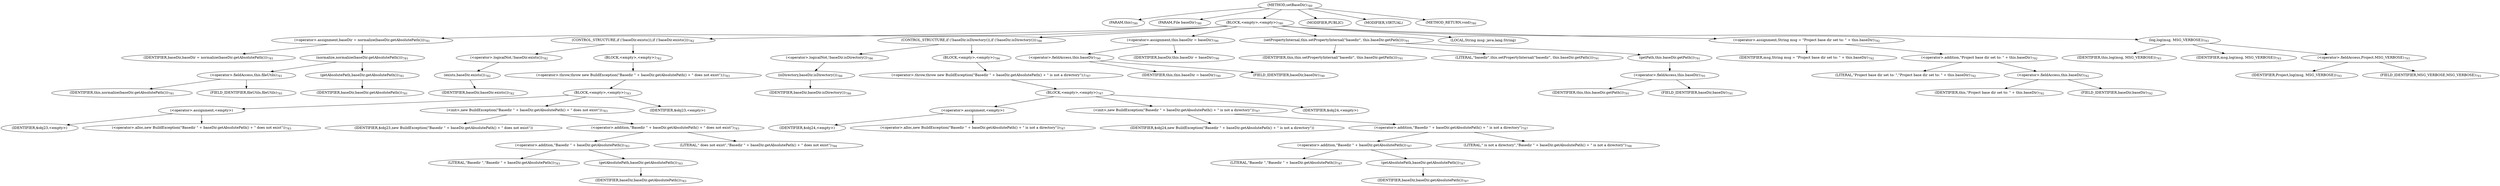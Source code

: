 digraph "setBaseDir" {  
"1358" [label = <(METHOD,setBaseDir)<SUB>780</SUB>> ]
"56" [label = <(PARAM,this)<SUB>780</SUB>> ]
"1359" [label = <(PARAM,File baseDir)<SUB>780</SUB>> ]
"1360" [label = <(BLOCK,&lt;empty&gt;,&lt;empty&gt;)<SUB>780</SUB>> ]
"1361" [label = <(&lt;operator&gt;.assignment,baseDir = normalize(baseDir.getAbsolutePath()))<SUB>781</SUB>> ]
"1362" [label = <(IDENTIFIER,baseDir,baseDir = normalize(baseDir.getAbsolutePath()))<SUB>781</SUB>> ]
"1363" [label = <(normalize,normalize(baseDir.getAbsolutePath()))<SUB>781</SUB>> ]
"1364" [label = <(&lt;operator&gt;.fieldAccess,this.fileUtils)<SUB>781</SUB>> ]
"1365" [label = <(IDENTIFIER,this,normalize(baseDir.getAbsolutePath()))<SUB>781</SUB>> ]
"1366" [label = <(FIELD_IDENTIFIER,fileUtils,fileUtils)<SUB>781</SUB>> ]
"1367" [label = <(getAbsolutePath,baseDir.getAbsolutePath())<SUB>781</SUB>> ]
"1368" [label = <(IDENTIFIER,baseDir,baseDir.getAbsolutePath())<SUB>781</SUB>> ]
"1369" [label = <(CONTROL_STRUCTURE,if (!baseDir.exists()),if (!baseDir.exists()))<SUB>782</SUB>> ]
"1370" [label = <(&lt;operator&gt;.logicalNot,!baseDir.exists())<SUB>782</SUB>> ]
"1371" [label = <(exists,baseDir.exists())<SUB>782</SUB>> ]
"1372" [label = <(IDENTIFIER,baseDir,baseDir.exists())<SUB>782</SUB>> ]
"1373" [label = <(BLOCK,&lt;empty&gt;,&lt;empty&gt;)<SUB>782</SUB>> ]
"1374" [label = <(&lt;operator&gt;.throw,throw new BuildException(&quot;Basedir &quot; + baseDir.getAbsolutePath() + &quot; does not exist&quot;);)<SUB>783</SUB>> ]
"1375" [label = <(BLOCK,&lt;empty&gt;,&lt;empty&gt;)<SUB>783</SUB>> ]
"1376" [label = <(&lt;operator&gt;.assignment,&lt;empty&gt;)> ]
"1377" [label = <(IDENTIFIER,$obj23,&lt;empty&gt;)> ]
"1378" [label = <(&lt;operator&gt;.alloc,new BuildException(&quot;Basedir &quot; + baseDir.getAbsolutePath() + &quot; does not exist&quot;))<SUB>783</SUB>> ]
"1379" [label = <(&lt;init&gt;,new BuildException(&quot;Basedir &quot; + baseDir.getAbsolutePath() + &quot; does not exist&quot;))<SUB>783</SUB>> ]
"1380" [label = <(IDENTIFIER,$obj23,new BuildException(&quot;Basedir &quot; + baseDir.getAbsolutePath() + &quot; does not exist&quot;))> ]
"1381" [label = <(&lt;operator&gt;.addition,&quot;Basedir &quot; + baseDir.getAbsolutePath() + &quot; does not exist&quot;)<SUB>783</SUB>> ]
"1382" [label = <(&lt;operator&gt;.addition,&quot;Basedir &quot; + baseDir.getAbsolutePath())<SUB>783</SUB>> ]
"1383" [label = <(LITERAL,&quot;Basedir &quot;,&quot;Basedir &quot; + baseDir.getAbsolutePath())<SUB>783</SUB>> ]
"1384" [label = <(getAbsolutePath,baseDir.getAbsolutePath())<SUB>783</SUB>> ]
"1385" [label = <(IDENTIFIER,baseDir,baseDir.getAbsolutePath())<SUB>783</SUB>> ]
"1386" [label = <(LITERAL,&quot; does not exist&quot;,&quot;Basedir &quot; + baseDir.getAbsolutePath() + &quot; does not exist&quot;)<SUB>784</SUB>> ]
"1387" [label = <(IDENTIFIER,$obj23,&lt;empty&gt;)> ]
"1388" [label = <(CONTROL_STRUCTURE,if (!baseDir.isDirectory()),if (!baseDir.isDirectory()))<SUB>786</SUB>> ]
"1389" [label = <(&lt;operator&gt;.logicalNot,!baseDir.isDirectory())<SUB>786</SUB>> ]
"1390" [label = <(isDirectory,baseDir.isDirectory())<SUB>786</SUB>> ]
"1391" [label = <(IDENTIFIER,baseDir,baseDir.isDirectory())<SUB>786</SUB>> ]
"1392" [label = <(BLOCK,&lt;empty&gt;,&lt;empty&gt;)<SUB>786</SUB>> ]
"1393" [label = <(&lt;operator&gt;.throw,throw new BuildException(&quot;Basedir &quot; + baseDir.getAbsolutePath() + &quot; is not a directory&quot;);)<SUB>787</SUB>> ]
"1394" [label = <(BLOCK,&lt;empty&gt;,&lt;empty&gt;)<SUB>787</SUB>> ]
"1395" [label = <(&lt;operator&gt;.assignment,&lt;empty&gt;)> ]
"1396" [label = <(IDENTIFIER,$obj24,&lt;empty&gt;)> ]
"1397" [label = <(&lt;operator&gt;.alloc,new BuildException(&quot;Basedir &quot; + baseDir.getAbsolutePath() + &quot; is not a directory&quot;))<SUB>787</SUB>> ]
"1398" [label = <(&lt;init&gt;,new BuildException(&quot;Basedir &quot; + baseDir.getAbsolutePath() + &quot; is not a directory&quot;))<SUB>787</SUB>> ]
"1399" [label = <(IDENTIFIER,$obj24,new BuildException(&quot;Basedir &quot; + baseDir.getAbsolutePath() + &quot; is not a directory&quot;))> ]
"1400" [label = <(&lt;operator&gt;.addition,&quot;Basedir &quot; + baseDir.getAbsolutePath() + &quot; is not a directory&quot;)<SUB>787</SUB>> ]
"1401" [label = <(&lt;operator&gt;.addition,&quot;Basedir &quot; + baseDir.getAbsolutePath())<SUB>787</SUB>> ]
"1402" [label = <(LITERAL,&quot;Basedir &quot;,&quot;Basedir &quot; + baseDir.getAbsolutePath())<SUB>787</SUB>> ]
"1403" [label = <(getAbsolutePath,baseDir.getAbsolutePath())<SUB>787</SUB>> ]
"1404" [label = <(IDENTIFIER,baseDir,baseDir.getAbsolutePath())<SUB>787</SUB>> ]
"1405" [label = <(LITERAL,&quot; is not a directory&quot;,&quot;Basedir &quot; + baseDir.getAbsolutePath() + &quot; is not a directory&quot;)<SUB>788</SUB>> ]
"1406" [label = <(IDENTIFIER,$obj24,&lt;empty&gt;)> ]
"1407" [label = <(&lt;operator&gt;.assignment,this.baseDir = baseDir)<SUB>790</SUB>> ]
"1408" [label = <(&lt;operator&gt;.fieldAccess,this.baseDir)<SUB>790</SUB>> ]
"55" [label = <(IDENTIFIER,this,this.baseDir = baseDir)<SUB>790</SUB>> ]
"1409" [label = <(FIELD_IDENTIFIER,baseDir,baseDir)<SUB>790</SUB>> ]
"1410" [label = <(IDENTIFIER,baseDir,this.baseDir = baseDir)<SUB>790</SUB>> ]
"1411" [label = <(setPropertyInternal,this.setPropertyInternal(&quot;basedir&quot;, this.baseDir.getPath()))<SUB>791</SUB>> ]
"58" [label = <(IDENTIFIER,this,this.setPropertyInternal(&quot;basedir&quot;, this.baseDir.getPath()))<SUB>791</SUB>> ]
"1412" [label = <(LITERAL,&quot;basedir&quot;,this.setPropertyInternal(&quot;basedir&quot;, this.baseDir.getPath()))<SUB>791</SUB>> ]
"1413" [label = <(getPath,this.baseDir.getPath())<SUB>791</SUB>> ]
"1414" [label = <(&lt;operator&gt;.fieldAccess,this.baseDir)<SUB>791</SUB>> ]
"57" [label = <(IDENTIFIER,this,this.baseDir.getPath())<SUB>791</SUB>> ]
"1415" [label = <(FIELD_IDENTIFIER,baseDir,baseDir)<SUB>791</SUB>> ]
"1416" [label = <(LOCAL,String msg: java.lang.String)> ]
"1417" [label = <(&lt;operator&gt;.assignment,String msg = &quot;Project base dir set to: &quot; + this.baseDir)<SUB>792</SUB>> ]
"1418" [label = <(IDENTIFIER,msg,String msg = &quot;Project base dir set to: &quot; + this.baseDir)<SUB>792</SUB>> ]
"1419" [label = <(&lt;operator&gt;.addition,&quot;Project base dir set to: &quot; + this.baseDir)<SUB>792</SUB>> ]
"1420" [label = <(LITERAL,&quot;Project base dir set to: &quot;,&quot;Project base dir set to: &quot; + this.baseDir)<SUB>792</SUB>> ]
"1421" [label = <(&lt;operator&gt;.fieldAccess,this.baseDir)<SUB>792</SUB>> ]
"59" [label = <(IDENTIFIER,this,&quot;Project base dir set to: &quot; + this.baseDir)<SUB>792</SUB>> ]
"1422" [label = <(FIELD_IDENTIFIER,baseDir,baseDir)<SUB>792</SUB>> ]
"1423" [label = <(log,log(msg, MSG_VERBOSE))<SUB>793</SUB>> ]
"60" [label = <(IDENTIFIER,this,log(msg, MSG_VERBOSE))<SUB>793</SUB>> ]
"1424" [label = <(IDENTIFIER,msg,log(msg, MSG_VERBOSE))<SUB>793</SUB>> ]
"1425" [label = <(&lt;operator&gt;.fieldAccess,Project.MSG_VERBOSE)<SUB>793</SUB>> ]
"1426" [label = <(IDENTIFIER,Project,log(msg, MSG_VERBOSE))<SUB>793</SUB>> ]
"1427" [label = <(FIELD_IDENTIFIER,MSG_VERBOSE,MSG_VERBOSE)<SUB>793</SUB>> ]
"1428" [label = <(MODIFIER,PUBLIC)> ]
"1429" [label = <(MODIFIER,VIRTUAL)> ]
"1430" [label = <(METHOD_RETURN,void)<SUB>780</SUB>> ]
  "1358" -> "56" 
  "1358" -> "1359" 
  "1358" -> "1360" 
  "1358" -> "1428" 
  "1358" -> "1429" 
  "1358" -> "1430" 
  "1360" -> "1361" 
  "1360" -> "1369" 
  "1360" -> "1388" 
  "1360" -> "1407" 
  "1360" -> "1411" 
  "1360" -> "1416" 
  "1360" -> "1417" 
  "1360" -> "1423" 
  "1361" -> "1362" 
  "1361" -> "1363" 
  "1363" -> "1364" 
  "1363" -> "1367" 
  "1364" -> "1365" 
  "1364" -> "1366" 
  "1367" -> "1368" 
  "1369" -> "1370" 
  "1369" -> "1373" 
  "1370" -> "1371" 
  "1371" -> "1372" 
  "1373" -> "1374" 
  "1374" -> "1375" 
  "1375" -> "1376" 
  "1375" -> "1379" 
  "1375" -> "1387" 
  "1376" -> "1377" 
  "1376" -> "1378" 
  "1379" -> "1380" 
  "1379" -> "1381" 
  "1381" -> "1382" 
  "1381" -> "1386" 
  "1382" -> "1383" 
  "1382" -> "1384" 
  "1384" -> "1385" 
  "1388" -> "1389" 
  "1388" -> "1392" 
  "1389" -> "1390" 
  "1390" -> "1391" 
  "1392" -> "1393" 
  "1393" -> "1394" 
  "1394" -> "1395" 
  "1394" -> "1398" 
  "1394" -> "1406" 
  "1395" -> "1396" 
  "1395" -> "1397" 
  "1398" -> "1399" 
  "1398" -> "1400" 
  "1400" -> "1401" 
  "1400" -> "1405" 
  "1401" -> "1402" 
  "1401" -> "1403" 
  "1403" -> "1404" 
  "1407" -> "1408" 
  "1407" -> "1410" 
  "1408" -> "55" 
  "1408" -> "1409" 
  "1411" -> "58" 
  "1411" -> "1412" 
  "1411" -> "1413" 
  "1413" -> "1414" 
  "1414" -> "57" 
  "1414" -> "1415" 
  "1417" -> "1418" 
  "1417" -> "1419" 
  "1419" -> "1420" 
  "1419" -> "1421" 
  "1421" -> "59" 
  "1421" -> "1422" 
  "1423" -> "60" 
  "1423" -> "1424" 
  "1423" -> "1425" 
  "1425" -> "1426" 
  "1425" -> "1427" 
}
